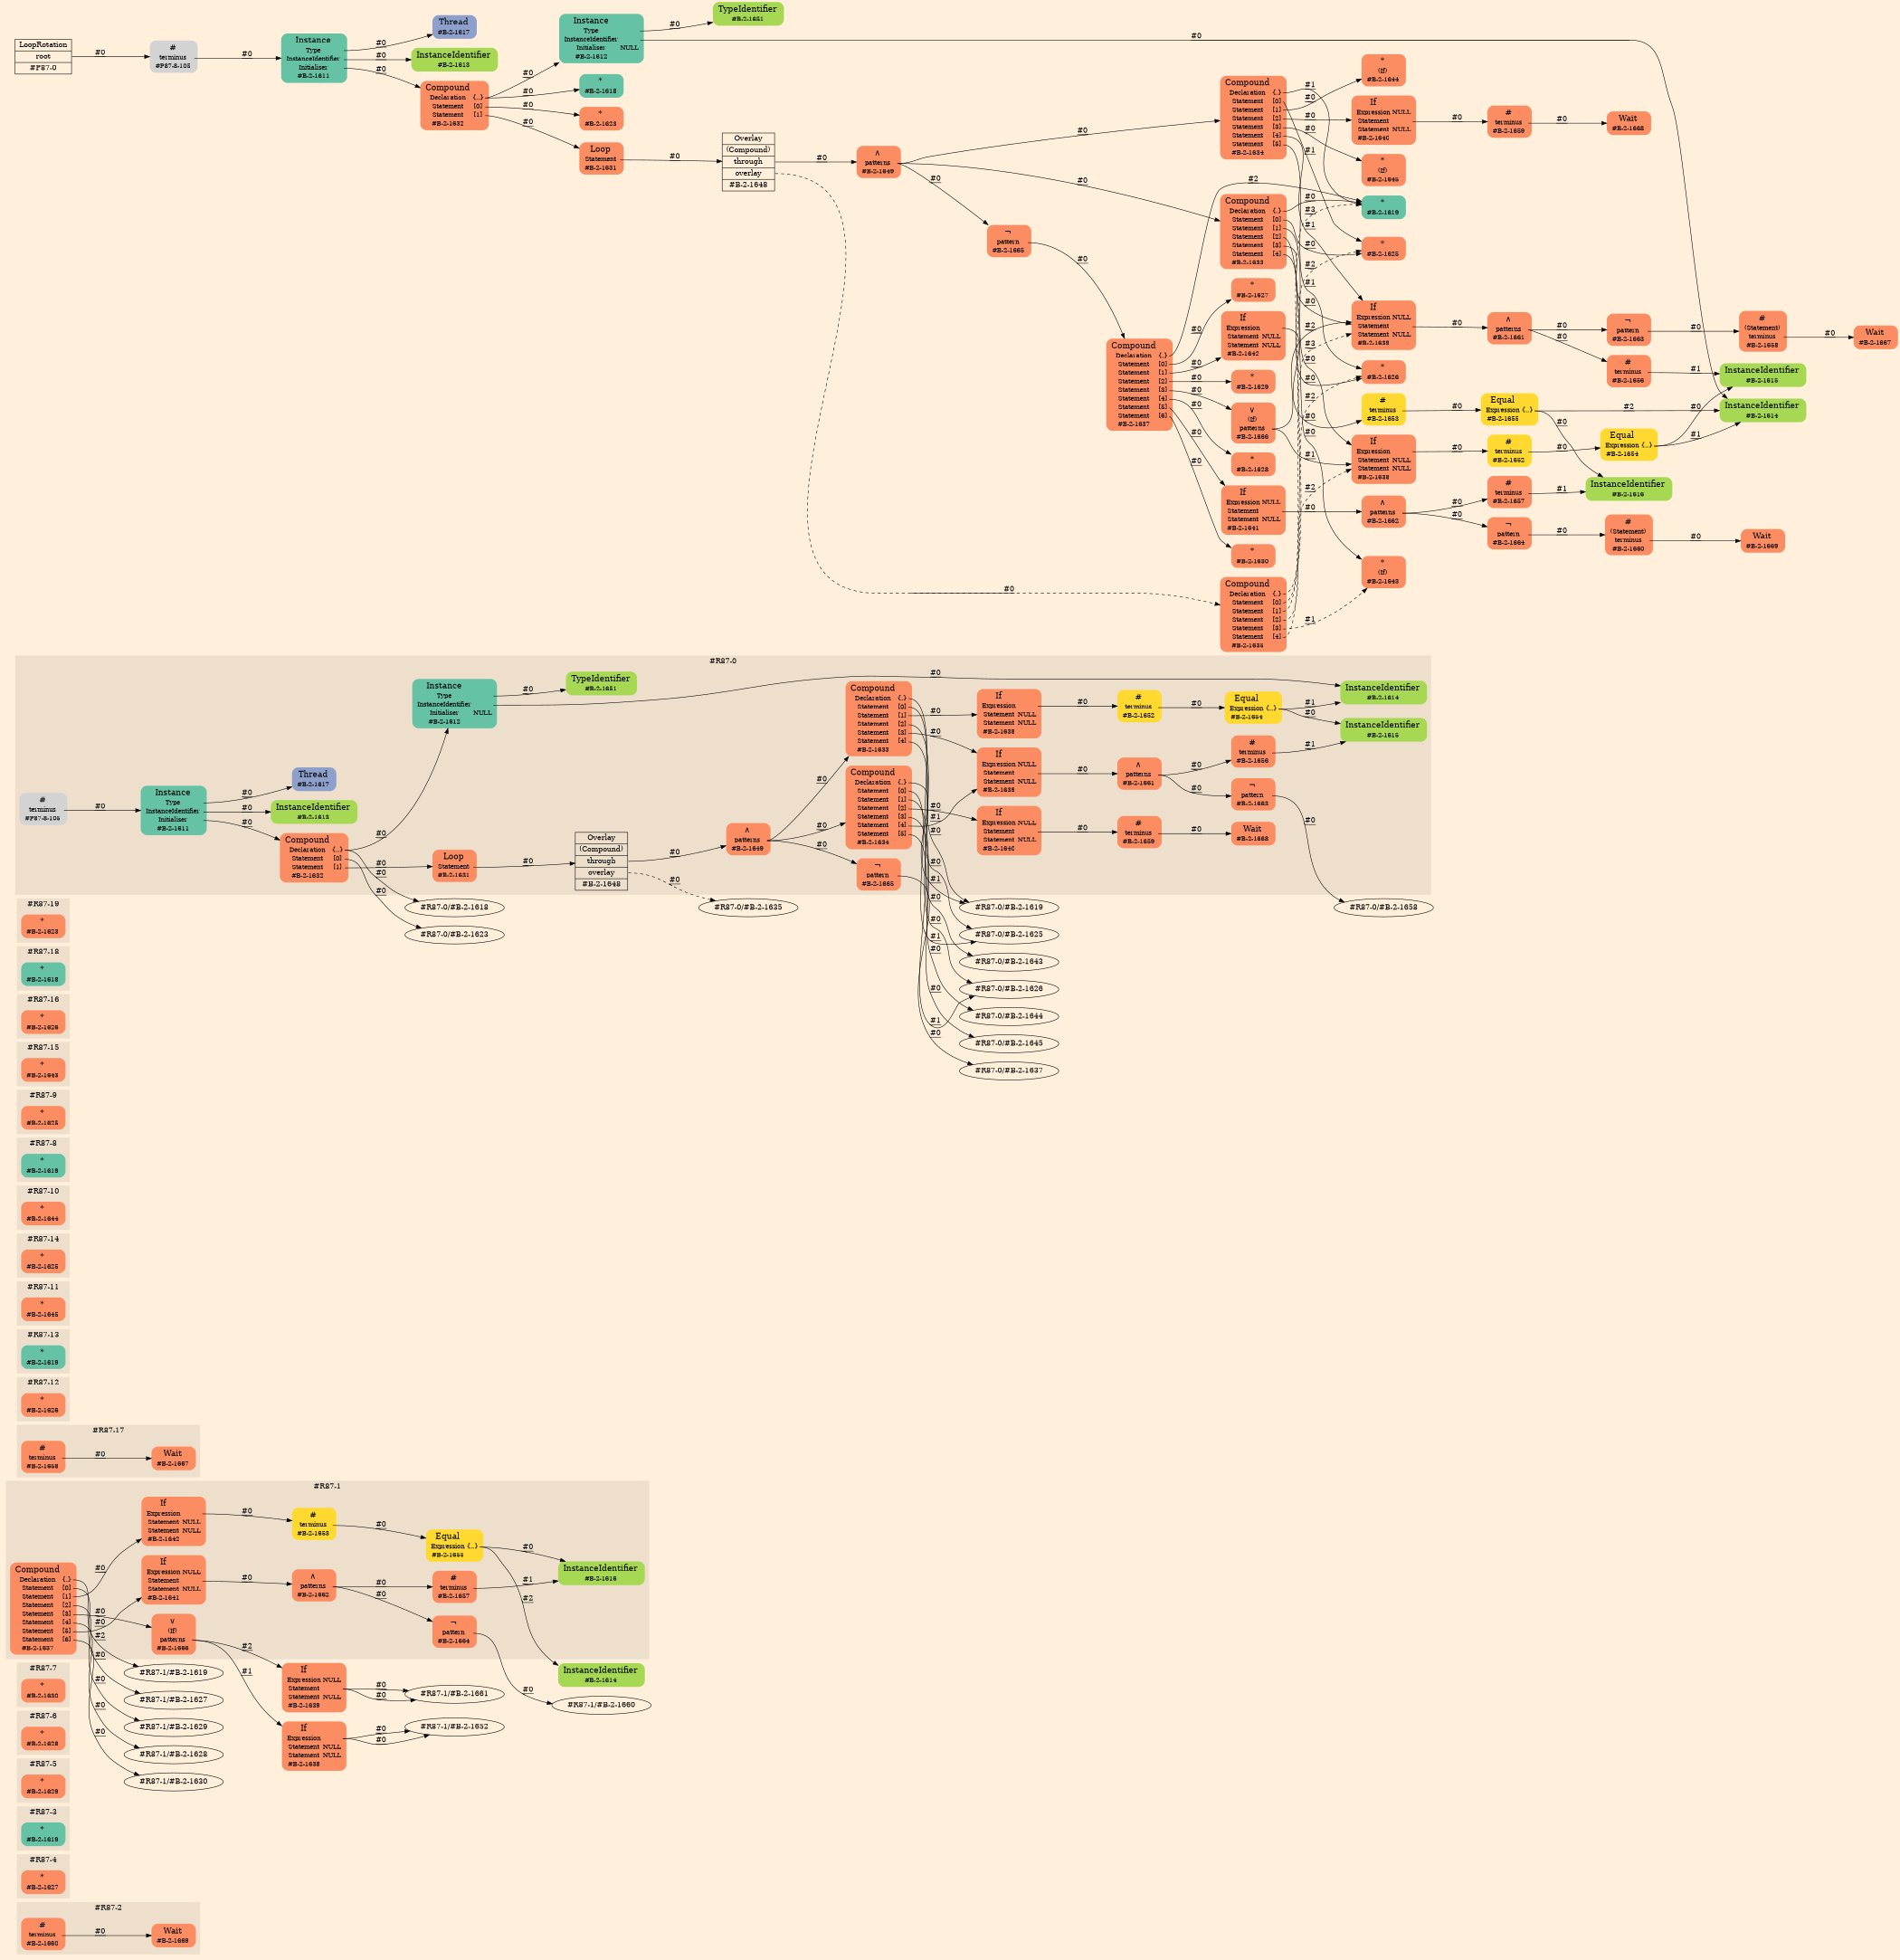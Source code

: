 digraph Inferno {
graph [
rankdir = "LR"
ranksep = 1.0
size = "14,20"
bgcolor = antiquewhite1
color = black
fontcolor = black
];
node [
];
subgraph "cluster#R87-2" {
label = "#R87-2"
style = "filled"
color = antiquewhite2
"#R87-2/#B-2-1669" [
shape = "plaintext"
fillcolor = "/set28/2"
label = <<TABLE BORDER="0" CELLBORDER="0" CELLSPACING="0">
 <TR>
  <TD><FONT POINT-SIZE="16.0">Wait</FONT></TD>
  <TD></TD>
 </TR>
 <TR>
  <TD>#B-2-1669</TD>
  <TD PORT="port0"></TD>
 </TR>
</TABLE>>
style = "rounded,filled"
fontsize = "12"
];
"#R87-2/#B-2-1660" [
shape = "plaintext"
fillcolor = "/set28/2"
label = <<TABLE BORDER="0" CELLBORDER="0" CELLSPACING="0">
 <TR>
  <TD><FONT POINT-SIZE="16.0">#</FONT></TD>
  <TD></TD>
 </TR>
 <TR>
  <TD>terminus</TD>
  <TD PORT="port0"></TD>
 </TR>
 <TR>
  <TD>#B-2-1660</TD>
  <TD PORT="port1"></TD>
 </TR>
</TABLE>>
style = "rounded,filled"
fontsize = "12"
];
}
"#R87-2/#B-2-1660":port0 -> "#R87-2/#B-2-1669" [style="solid"
label = "#0"
decorate = true
color = black
fontcolor = black
];
subgraph "cluster#R87-4" {
label = "#R87-4"
style = "filled"
color = antiquewhite2
"#R87-4/#B-2-1627" [
shape = "plaintext"
fillcolor = "/set28/2"
label = <<TABLE BORDER="0" CELLBORDER="0" CELLSPACING="0">
 <TR>
  <TD><FONT POINT-SIZE="16.0">*</FONT></TD>
  <TD></TD>
 </TR>
 <TR>
  <TD>#B-2-1627</TD>
  <TD PORT="port0"></TD>
 </TR>
</TABLE>>
style = "rounded,filled"
fontsize = "12"
];
}
subgraph "cluster#R87-3" {
label = "#R87-3"
style = "filled"
color = antiquewhite2
"#R87-3/#B-2-1619" [
shape = "plaintext"
fillcolor = "/set28/1"
label = <<TABLE BORDER="0" CELLBORDER="0" CELLSPACING="0">
 <TR>
  <TD><FONT POINT-SIZE="16.0">*</FONT></TD>
  <TD></TD>
 </TR>
 <TR>
  <TD>#B-2-1619</TD>
  <TD PORT="port0"></TD>
 </TR>
</TABLE>>
style = "rounded,filled"
fontsize = "12"
];
}
subgraph "cluster#R87-5" {
label = "#R87-5"
style = "filled"
color = antiquewhite2
"#R87-5/#B-2-1629" [
shape = "plaintext"
fillcolor = "/set28/2"
label = <<TABLE BORDER="0" CELLBORDER="0" CELLSPACING="0">
 <TR>
  <TD><FONT POINT-SIZE="16.0">*</FONT></TD>
  <TD></TD>
 </TR>
 <TR>
  <TD>#B-2-1629</TD>
  <TD PORT="port0"></TD>
 </TR>
</TABLE>>
style = "rounded,filled"
fontsize = "12"
];
}
subgraph "cluster#R87-6" {
label = "#R87-6"
style = "filled"
color = antiquewhite2
"#R87-6/#B-2-1628" [
shape = "plaintext"
fillcolor = "/set28/2"
label = <<TABLE BORDER="0" CELLBORDER="0" CELLSPACING="0">
 <TR>
  <TD><FONT POINT-SIZE="16.0">*</FONT></TD>
  <TD></TD>
 </TR>
 <TR>
  <TD>#B-2-1628</TD>
  <TD PORT="port0"></TD>
 </TR>
</TABLE>>
style = "rounded,filled"
fontsize = "12"
];
}
subgraph "cluster#R87-7" {
label = "#R87-7"
style = "filled"
color = antiquewhite2
"#R87-7/#B-2-1630" [
shape = "plaintext"
fillcolor = "/set28/2"
label = <<TABLE BORDER="0" CELLBORDER="0" CELLSPACING="0">
 <TR>
  <TD><FONT POINT-SIZE="16.0">*</FONT></TD>
  <TD></TD>
 </TR>
 <TR>
  <TD>#B-2-1630</TD>
  <TD PORT="port0"></TD>
 </TR>
</TABLE>>
style = "rounded,filled"
fontsize = "12"
];
}
subgraph "cluster#R87-1" {
label = "#R87-1"
style = "filled"
color = antiquewhite2
"#R87-1/#B-2-1664" [
shape = "plaintext"
fillcolor = "/set28/2"
label = <<TABLE BORDER="0" CELLBORDER="0" CELLSPACING="0">
 <TR>
  <TD><FONT POINT-SIZE="16.0">¬</FONT></TD>
  <TD></TD>
 </TR>
 <TR>
  <TD>pattern</TD>
  <TD PORT="port0"></TD>
 </TR>
 <TR>
  <TD>#B-2-1664</TD>
  <TD PORT="port1"></TD>
 </TR>
</TABLE>>
style = "rounded,filled"
fontsize = "12"
];
"#R87-1/#B-2-1657" [
shape = "plaintext"
fillcolor = "/set28/2"
label = <<TABLE BORDER="0" CELLBORDER="0" CELLSPACING="0">
 <TR>
  <TD><FONT POINT-SIZE="16.0">#</FONT></TD>
  <TD></TD>
 </TR>
 <TR>
  <TD>terminus</TD>
  <TD PORT="port0"></TD>
 </TR>
 <TR>
  <TD>#B-2-1657</TD>
  <TD PORT="port1"></TD>
 </TR>
</TABLE>>
style = "rounded,filled"
fontsize = "12"
];
"#R87-1/#B-2-1662" [
shape = "plaintext"
fillcolor = "/set28/2"
label = <<TABLE BORDER="0" CELLBORDER="0" CELLSPACING="0">
 <TR>
  <TD><FONT POINT-SIZE="16.0">∧</FONT></TD>
  <TD></TD>
 </TR>
 <TR>
  <TD>patterns</TD>
  <TD PORT="port0"></TD>
 </TR>
 <TR>
  <TD>#B-2-1662</TD>
  <TD PORT="port1"></TD>
 </TR>
</TABLE>>
style = "rounded,filled"
fontsize = "12"
];
"#R87-1/#B-2-1616" [
shape = "plaintext"
fillcolor = "/set28/5"
label = <<TABLE BORDER="0" CELLBORDER="0" CELLSPACING="0">
 <TR>
  <TD><FONT POINT-SIZE="16.0">InstanceIdentifier</FONT></TD>
  <TD></TD>
 </TR>
 <TR>
  <TD>#B-2-1616</TD>
  <TD PORT="port0"></TD>
 </TR>
</TABLE>>
style = "rounded,filled"
fontsize = "12"
];
"#R87-1/#B-2-1641" [
shape = "plaintext"
fillcolor = "/set28/2"
label = <<TABLE BORDER="0" CELLBORDER="0" CELLSPACING="0">
 <TR>
  <TD><FONT POINT-SIZE="16.0">If</FONT></TD>
  <TD></TD>
 </TR>
 <TR>
  <TD>Expression</TD>
  <TD PORT="port0">NULL</TD>
 </TR>
 <TR>
  <TD>Statement</TD>
  <TD PORT="port1"></TD>
 </TR>
 <TR>
  <TD>Statement</TD>
  <TD PORT="port2">NULL</TD>
 </TR>
 <TR>
  <TD>#B-2-1641</TD>
  <TD PORT="port3"></TD>
 </TR>
</TABLE>>
style = "rounded,filled"
fontsize = "12"
];
"#R87-1/#B-2-1637" [
shape = "plaintext"
fillcolor = "/set28/2"
label = <<TABLE BORDER="0" CELLBORDER="0" CELLSPACING="0">
 <TR>
  <TD><FONT POINT-SIZE="16.0">Compound</FONT></TD>
  <TD></TD>
 </TR>
 <TR>
  <TD>Declaration</TD>
  <TD PORT="port0">{.}</TD>
 </TR>
 <TR>
  <TD>Statement</TD>
  <TD PORT="port1">[0]</TD>
 </TR>
 <TR>
  <TD>Statement</TD>
  <TD PORT="port2">[1]</TD>
 </TR>
 <TR>
  <TD>Statement</TD>
  <TD PORT="port3">[2]</TD>
 </TR>
 <TR>
  <TD>Statement</TD>
  <TD PORT="port4">[3]</TD>
 </TR>
 <TR>
  <TD>Statement</TD>
  <TD PORT="port5">[4]</TD>
 </TR>
 <TR>
  <TD>Statement</TD>
  <TD PORT="port6">[5]</TD>
 </TR>
 <TR>
  <TD>Statement</TD>
  <TD PORT="port7">[6]</TD>
 </TR>
 <TR>
  <TD>#B-2-1637</TD>
  <TD PORT="port8"></TD>
 </TR>
</TABLE>>
style = "rounded,filled"
fontsize = "12"
];
"#R87-1/#B-2-1642" [
shape = "plaintext"
fillcolor = "/set28/2"
label = <<TABLE BORDER="0" CELLBORDER="0" CELLSPACING="0">
 <TR>
  <TD><FONT POINT-SIZE="16.0">If</FONT></TD>
  <TD></TD>
 </TR>
 <TR>
  <TD>Expression</TD>
  <TD PORT="port0"></TD>
 </TR>
 <TR>
  <TD>Statement</TD>
  <TD PORT="port1">NULL</TD>
 </TR>
 <TR>
  <TD>Statement</TD>
  <TD PORT="port2">NULL</TD>
 </TR>
 <TR>
  <TD>#B-2-1642</TD>
  <TD PORT="port3"></TD>
 </TR>
</TABLE>>
style = "rounded,filled"
fontsize = "12"
];
"#R87-1/#B-2-1653" [
shape = "plaintext"
fillcolor = "/set28/6"
label = <<TABLE BORDER="0" CELLBORDER="0" CELLSPACING="0">
 <TR>
  <TD><FONT POINT-SIZE="16.0">#</FONT></TD>
  <TD></TD>
 </TR>
 <TR>
  <TD>terminus</TD>
  <TD PORT="port0"></TD>
 </TR>
 <TR>
  <TD>#B-2-1653</TD>
  <TD PORT="port1"></TD>
 </TR>
</TABLE>>
style = "rounded,filled"
fontsize = "12"
];
"#R87-1/#B-2-1655" [
shape = "plaintext"
fillcolor = "/set28/6"
label = <<TABLE BORDER="0" CELLBORDER="0" CELLSPACING="0">
 <TR>
  <TD><FONT POINT-SIZE="16.0">Equal</FONT></TD>
  <TD></TD>
 </TR>
 <TR>
  <TD>Expression</TD>
  <TD PORT="port0">{..}</TD>
 </TR>
 <TR>
  <TD>#B-2-1655</TD>
  <TD PORT="port1"></TD>
 </TR>
</TABLE>>
style = "rounded,filled"
fontsize = "12"
];
"#R87-1/#B-2-1666" [
shape = "plaintext"
fillcolor = "/set28/2"
label = <<TABLE BORDER="0" CELLBORDER="0" CELLSPACING="0">
 <TR>
  <TD><FONT POINT-SIZE="16.0">∨</FONT></TD>
  <TD></TD>
 </TR>
 <TR>
  <TD>(If)</TD>
  <TD PORT="port0"></TD>
 </TR>
 <TR>
  <TD>patterns</TD>
  <TD PORT="port1"></TD>
 </TR>
 <TR>
  <TD>#B-2-1666</TD>
  <TD PORT="port2"></TD>
 </TR>
</TABLE>>
style = "rounded,filled"
fontsize = "12"
];
}
"#R87-1/#B-2-1639" [
shape = "plaintext"
fillcolor = "/set28/2"
label = <<TABLE BORDER="0" CELLBORDER="0" CELLSPACING="0">
 <TR>
  <TD><FONT POINT-SIZE="16.0">If</FONT></TD>
  <TD></TD>
 </TR>
 <TR>
  <TD>Expression</TD>
  <TD PORT="port0">NULL</TD>
 </TR>
 <TR>
  <TD>Statement</TD>
  <TD PORT="port1"></TD>
 </TR>
 <TR>
  <TD>Statement</TD>
  <TD PORT="port2">NULL</TD>
 </TR>
 <TR>
  <TD>#B-2-1639</TD>
  <TD PORT="port3"></TD>
 </TR>
</TABLE>>
style = "rounded,filled"
fontsize = "12"
];
"#R87-1/#B-2-1614" [
shape = "plaintext"
fillcolor = "/set28/5"
label = <<TABLE BORDER="0" CELLBORDER="0" CELLSPACING="0">
 <TR>
  <TD><FONT POINT-SIZE="16.0">InstanceIdentifier</FONT></TD>
  <TD></TD>
 </TR>
 <TR>
  <TD>#B-2-1614</TD>
  <TD PORT="port0"></TD>
 </TR>
</TABLE>>
style = "rounded,filled"
fontsize = "12"
];
"#R87-1/#B-2-1638" [
shape = "plaintext"
fillcolor = "/set28/2"
label = <<TABLE BORDER="0" CELLBORDER="0" CELLSPACING="0">
 <TR>
  <TD><FONT POINT-SIZE="16.0">If</FONT></TD>
  <TD></TD>
 </TR>
 <TR>
  <TD>Expression</TD>
  <TD PORT="port0"></TD>
 </TR>
 <TR>
  <TD>Statement</TD>
  <TD PORT="port1">NULL</TD>
 </TR>
 <TR>
  <TD>Statement</TD>
  <TD PORT="port2">NULL</TD>
 </TR>
 <TR>
  <TD>#B-2-1638</TD>
  <TD PORT="port3"></TD>
 </TR>
</TABLE>>
style = "rounded,filled"
fontsize = "12"
];
"#R87-1/#B-2-1639":port1 -> "#R87-1/#B-2-1661" [style="solid"
label = "#0"
decorate = true
color = black
fontcolor = black
];
"#R87-1/#B-2-1638":port0 -> "#R87-1/#B-2-1652" [style="solid"
label = "#0"
decorate = true
color = black
fontcolor = black
];
"#R87-1/#B-2-1664":port0 -> "#R87-1/#B-2-1660" [style="solid"
label = "#0"
decorate = true
color = black
fontcolor = black
];
"#R87-1/#B-2-1657":port0 -> "#R87-1/#B-2-1616" [style="solid"
label = "#1"
decorate = true
color = black
fontcolor = black
];
"#R87-1/#B-2-1662":port0 -> "#R87-1/#B-2-1657" [style="solid"
label = "#0"
decorate = true
color = black
fontcolor = black
];
"#R87-1/#B-2-1662":port0 -> "#R87-1/#B-2-1664" [style="solid"
label = "#0"
decorate = true
color = black
fontcolor = black
];
"#R87-1/#B-2-1641":port1 -> "#R87-1/#B-2-1662" [style="solid"
label = "#0"
decorate = true
color = black
fontcolor = black
];
"#R87-1/#B-2-1637":port0 -> "#R87-1/#B-2-1619" [style="solid"
label = "#2"
decorate = true
color = black
fontcolor = black
];
"#R87-1/#B-2-1637":port1 -> "#R87-1/#B-2-1627" [style="solid"
label = "#0"
decorate = true
color = black
fontcolor = black
];
"#R87-1/#B-2-1637":port2 -> "#R87-1/#B-2-1642" [style="solid"
label = "#0"
decorate = true
color = black
fontcolor = black
];
"#R87-1/#B-2-1637":port3 -> "#R87-1/#B-2-1629" [style="solid"
label = "#0"
decorate = true
color = black
fontcolor = black
];
"#R87-1/#B-2-1637":port4 -> "#R87-1/#B-2-1666" [style="solid"
label = "#0"
decorate = true
color = black
fontcolor = black
];
"#R87-1/#B-2-1637":port5 -> "#R87-1/#B-2-1628" [style="solid"
label = "#0"
decorate = true
color = black
fontcolor = black
];
"#R87-1/#B-2-1637":port6 -> "#R87-1/#B-2-1641" [style="solid"
label = "#0"
decorate = true
color = black
fontcolor = black
];
"#R87-1/#B-2-1637":port7 -> "#R87-1/#B-2-1630" [style="solid"
label = "#0"
decorate = true
color = black
fontcolor = black
];
"#R87-1/#B-2-1642":port0 -> "#R87-1/#B-2-1653" [style="solid"
label = "#0"
decorate = true
color = black
fontcolor = black
];
"#R87-1/#B-2-1653":port0 -> "#R87-1/#B-2-1655" [style="solid"
label = "#0"
decorate = true
color = black
fontcolor = black
];
"#R87-1/#B-2-1655":port0 -> "#R87-1/#B-2-1614" [style="solid"
label = "#2"
decorate = true
color = black
fontcolor = black
];
"#R87-1/#B-2-1655":port0 -> "#R87-1/#B-2-1616" [style="solid"
label = "#0"
decorate = true
color = black
fontcolor = black
];
"#R87-1/#B-2-1666":port1 -> "#R87-1/#B-2-1638" [style="solid"
label = "#1"
decorate = true
color = black
fontcolor = black
];
"#R87-1/#B-2-1666":port1 -> "#R87-1/#B-2-1639" [style="solid"
label = "#2"
decorate = true
color = black
fontcolor = black
];
"#R87-1/#B-2-1639":port1 -> "#R87-1/#B-2-1661" [style="solid"
label = "#0"
decorate = true
color = black
fontcolor = black
];
"#R87-1/#B-2-1638":port0 -> "#R87-1/#B-2-1652" [style="solid"
label = "#0"
decorate = true
color = black
fontcolor = black
];
subgraph "cluster#R87-17" {
label = "#R87-17"
style = "filled"
color = antiquewhite2
"#R87-17/#B-2-1667" [
shape = "plaintext"
fillcolor = "/set28/2"
label = <<TABLE BORDER="0" CELLBORDER="0" CELLSPACING="0">
 <TR>
  <TD><FONT POINT-SIZE="16.0">Wait</FONT></TD>
  <TD></TD>
 </TR>
 <TR>
  <TD>#B-2-1667</TD>
  <TD PORT="port0"></TD>
 </TR>
</TABLE>>
style = "rounded,filled"
fontsize = "12"
];
"#R87-17/#B-2-1658" [
shape = "plaintext"
fillcolor = "/set28/2"
label = <<TABLE BORDER="0" CELLBORDER="0" CELLSPACING="0">
 <TR>
  <TD><FONT POINT-SIZE="16.0">#</FONT></TD>
  <TD></TD>
 </TR>
 <TR>
  <TD>terminus</TD>
  <TD PORT="port0"></TD>
 </TR>
 <TR>
  <TD>#B-2-1658</TD>
  <TD PORT="port1"></TD>
 </TR>
</TABLE>>
style = "rounded,filled"
fontsize = "12"
];
}
"#R87-17/#B-2-1658":port0 -> "#R87-17/#B-2-1667" [style="solid"
label = "#0"
decorate = true
color = black
fontcolor = black
];
subgraph "cluster#R87-12" {
label = "#R87-12"
style = "filled"
color = antiquewhite2
"#R87-12/#B-2-1626" [
shape = "plaintext"
fillcolor = "/set28/2"
label = <<TABLE BORDER="0" CELLBORDER="0" CELLSPACING="0">
 <TR>
  <TD><FONT POINT-SIZE="16.0">*</FONT></TD>
  <TD></TD>
 </TR>
 <TR>
  <TD>#B-2-1626</TD>
  <TD PORT="port0"></TD>
 </TR>
</TABLE>>
style = "rounded,filled"
fontsize = "12"
];
}
subgraph "cluster#R87-13" {
label = "#R87-13"
style = "filled"
color = antiquewhite2
"#R87-13/#B-2-1619" [
shape = "plaintext"
fillcolor = "/set28/1"
label = <<TABLE BORDER="0" CELLBORDER="0" CELLSPACING="0">
 <TR>
  <TD><FONT POINT-SIZE="16.0">*</FONT></TD>
  <TD></TD>
 </TR>
 <TR>
  <TD>#B-2-1619</TD>
  <TD PORT="port0"></TD>
 </TR>
</TABLE>>
style = "rounded,filled"
fontsize = "12"
];
}
subgraph "cluster#R87-11" {
label = "#R87-11"
style = "filled"
color = antiquewhite2
"#R87-11/#B-2-1645" [
shape = "plaintext"
fillcolor = "/set28/2"
label = <<TABLE BORDER="0" CELLBORDER="0" CELLSPACING="0">
 <TR>
  <TD><FONT POINT-SIZE="16.0">*</FONT></TD>
  <TD></TD>
 </TR>
 <TR>
  <TD>#B-2-1645</TD>
  <TD PORT="port0"></TD>
 </TR>
</TABLE>>
style = "rounded,filled"
fontsize = "12"
];
}
subgraph "cluster#R87-14" {
label = "#R87-14"
style = "filled"
color = antiquewhite2
"#R87-14/#B-2-1625" [
shape = "plaintext"
fillcolor = "/set28/2"
label = <<TABLE BORDER="0" CELLBORDER="0" CELLSPACING="0">
 <TR>
  <TD><FONT POINT-SIZE="16.0">*</FONT></TD>
  <TD></TD>
 </TR>
 <TR>
  <TD>#B-2-1625</TD>
  <TD PORT="port0"></TD>
 </TR>
</TABLE>>
style = "rounded,filled"
fontsize = "12"
];
}
subgraph "cluster#R87-10" {
label = "#R87-10"
style = "filled"
color = antiquewhite2
"#R87-10/#B-2-1644" [
shape = "plaintext"
fillcolor = "/set28/2"
label = <<TABLE BORDER="0" CELLBORDER="0" CELLSPACING="0">
 <TR>
  <TD><FONT POINT-SIZE="16.0">*</FONT></TD>
  <TD></TD>
 </TR>
 <TR>
  <TD>#B-2-1644</TD>
  <TD PORT="port0"></TD>
 </TR>
</TABLE>>
style = "rounded,filled"
fontsize = "12"
];
}
subgraph "cluster#R87-8" {
label = "#R87-8"
style = "filled"
color = antiquewhite2
"#R87-8/#B-2-1619" [
shape = "plaintext"
fillcolor = "/set28/1"
label = <<TABLE BORDER="0" CELLBORDER="0" CELLSPACING="0">
 <TR>
  <TD><FONT POINT-SIZE="16.0">*</FONT></TD>
  <TD></TD>
 </TR>
 <TR>
  <TD>#B-2-1619</TD>
  <TD PORT="port0"></TD>
 </TR>
</TABLE>>
style = "rounded,filled"
fontsize = "12"
];
}
subgraph "cluster#R87-9" {
label = "#R87-9"
style = "filled"
color = antiquewhite2
"#R87-9/#B-2-1625" [
shape = "plaintext"
fillcolor = "/set28/2"
label = <<TABLE BORDER="0" CELLBORDER="0" CELLSPACING="0">
 <TR>
  <TD><FONT POINT-SIZE="16.0">*</FONT></TD>
  <TD></TD>
 </TR>
 <TR>
  <TD>#B-2-1625</TD>
  <TD PORT="port0"></TD>
 </TR>
</TABLE>>
style = "rounded,filled"
fontsize = "12"
];
}
subgraph "cluster#R87-15" {
label = "#R87-15"
style = "filled"
color = antiquewhite2
"#R87-15/#B-2-1643" [
shape = "plaintext"
fillcolor = "/set28/2"
label = <<TABLE BORDER="0" CELLBORDER="0" CELLSPACING="0">
 <TR>
  <TD><FONT POINT-SIZE="16.0">*</FONT></TD>
  <TD></TD>
 </TR>
 <TR>
  <TD>#B-2-1643</TD>
  <TD PORT="port0"></TD>
 </TR>
</TABLE>>
style = "rounded,filled"
fontsize = "12"
];
}
subgraph "cluster#R87-16" {
label = "#R87-16"
style = "filled"
color = antiquewhite2
"#R87-16/#B-2-1626" [
shape = "plaintext"
fillcolor = "/set28/2"
label = <<TABLE BORDER="0" CELLBORDER="0" CELLSPACING="0">
 <TR>
  <TD><FONT POINT-SIZE="16.0">*</FONT></TD>
  <TD></TD>
 </TR>
 <TR>
  <TD>#B-2-1626</TD>
  <TD PORT="port0"></TD>
 </TR>
</TABLE>>
style = "rounded,filled"
fontsize = "12"
];
}
subgraph "cluster#R87-18" {
label = "#R87-18"
style = "filled"
color = antiquewhite2
"#R87-18/#B-2-1618" [
shape = "plaintext"
fillcolor = "/set28/1"
label = <<TABLE BORDER="0" CELLBORDER="0" CELLSPACING="0">
 <TR>
  <TD><FONT POINT-SIZE="16.0">*</FONT></TD>
  <TD></TD>
 </TR>
 <TR>
  <TD>#B-2-1618</TD>
  <TD PORT="port0"></TD>
 </TR>
</TABLE>>
style = "rounded,filled"
fontsize = "12"
];
}
subgraph "cluster#R87-19" {
label = "#R87-19"
style = "filled"
color = antiquewhite2
"#R87-19/#B-2-1623" [
shape = "plaintext"
fillcolor = "/set28/2"
label = <<TABLE BORDER="0" CELLBORDER="0" CELLSPACING="0">
 <TR>
  <TD><FONT POINT-SIZE="16.0">*</FONT></TD>
  <TD></TD>
 </TR>
 <TR>
  <TD>#B-2-1623</TD>
  <TD PORT="port0"></TD>
 </TR>
</TABLE>>
style = "rounded,filled"
fontsize = "12"
];
}
subgraph "cluster#R87-0" {
label = "#R87-0"
style = "filled"
color = antiquewhite2
"#R87-0/#B-2-1665" [
shape = "plaintext"
fillcolor = "/set28/2"
label = <<TABLE BORDER="0" CELLBORDER="0" CELLSPACING="0">
 <TR>
  <TD><FONT POINT-SIZE="16.0">¬</FONT></TD>
  <TD></TD>
 </TR>
 <TR>
  <TD>pattern</TD>
  <TD PORT="port0"></TD>
 </TR>
 <TR>
  <TD>#B-2-1665</TD>
  <TD PORT="port1"></TD>
 </TR>
</TABLE>>
style = "rounded,filled"
fontsize = "12"
];
"#R87-0/#B-2-1668" [
shape = "plaintext"
fillcolor = "/set28/2"
label = <<TABLE BORDER="0" CELLBORDER="0" CELLSPACING="0">
 <TR>
  <TD><FONT POINT-SIZE="16.0">Wait</FONT></TD>
  <TD></TD>
 </TR>
 <TR>
  <TD>#B-2-1668</TD>
  <TD PORT="port0"></TD>
 </TR>
</TABLE>>
style = "rounded,filled"
fontsize = "12"
];
"#R87-0/#B-2-1659" [
shape = "plaintext"
fillcolor = "/set28/2"
label = <<TABLE BORDER="0" CELLBORDER="0" CELLSPACING="0">
 <TR>
  <TD><FONT POINT-SIZE="16.0">#</FONT></TD>
  <TD></TD>
 </TR>
 <TR>
  <TD>terminus</TD>
  <TD PORT="port0"></TD>
 </TR>
 <TR>
  <TD>#B-2-1659</TD>
  <TD PORT="port1"></TD>
 </TR>
</TABLE>>
style = "rounded,filled"
fontsize = "12"
];
"#R87-0/#B-2-1634" [
shape = "plaintext"
fillcolor = "/set28/2"
label = <<TABLE BORDER="0" CELLBORDER="0" CELLSPACING="0">
 <TR>
  <TD><FONT POINT-SIZE="16.0">Compound</FONT></TD>
  <TD></TD>
 </TR>
 <TR>
  <TD>Declaration</TD>
  <TD PORT="port0">{.}</TD>
 </TR>
 <TR>
  <TD>Statement</TD>
  <TD PORT="port1">[0]</TD>
 </TR>
 <TR>
  <TD>Statement</TD>
  <TD PORT="port2">[1]</TD>
 </TR>
 <TR>
  <TD>Statement</TD>
  <TD PORT="port3">[2]</TD>
 </TR>
 <TR>
  <TD>Statement</TD>
  <TD PORT="port4">[3]</TD>
 </TR>
 <TR>
  <TD>Statement</TD>
  <TD PORT="port5">[4]</TD>
 </TR>
 <TR>
  <TD>Statement</TD>
  <TD PORT="port6">[5]</TD>
 </TR>
 <TR>
  <TD>#B-2-1634</TD>
  <TD PORT="port7"></TD>
 </TR>
</TABLE>>
style = "rounded,filled"
fontsize = "12"
];
"#R87-0/#B-2-1661" [
shape = "plaintext"
fillcolor = "/set28/2"
label = <<TABLE BORDER="0" CELLBORDER="0" CELLSPACING="0">
 <TR>
  <TD><FONT POINT-SIZE="16.0">∧</FONT></TD>
  <TD></TD>
 </TR>
 <TR>
  <TD>patterns</TD>
  <TD PORT="port0"></TD>
 </TR>
 <TR>
  <TD>#B-2-1661</TD>
  <TD PORT="port1"></TD>
 </TR>
</TABLE>>
style = "rounded,filled"
fontsize = "12"
];
"#R87-0/#B-2-1639" [
shape = "plaintext"
fillcolor = "/set28/2"
label = <<TABLE BORDER="0" CELLBORDER="0" CELLSPACING="0">
 <TR>
  <TD><FONT POINT-SIZE="16.0">If</FONT></TD>
  <TD></TD>
 </TR>
 <TR>
  <TD>Expression</TD>
  <TD PORT="port0">NULL</TD>
 </TR>
 <TR>
  <TD>Statement</TD>
  <TD PORT="port1"></TD>
 </TR>
 <TR>
  <TD>Statement</TD>
  <TD PORT="port2">NULL</TD>
 </TR>
 <TR>
  <TD>#B-2-1639</TD>
  <TD PORT="port3"></TD>
 </TR>
</TABLE>>
style = "rounded,filled"
fontsize = "12"
];
"#R87-0/#B-2-1632" [
shape = "plaintext"
fillcolor = "/set28/2"
label = <<TABLE BORDER="0" CELLBORDER="0" CELLSPACING="0">
 <TR>
  <TD><FONT POINT-SIZE="16.0">Compound</FONT></TD>
  <TD></TD>
 </TR>
 <TR>
  <TD>Declaration</TD>
  <TD PORT="port0">{..}</TD>
 </TR>
 <TR>
  <TD>Statement</TD>
  <TD PORT="port1">[0]</TD>
 </TR>
 <TR>
  <TD>Statement</TD>
  <TD PORT="port2">[1]</TD>
 </TR>
 <TR>
  <TD>#B-2-1632</TD>
  <TD PORT="port3"></TD>
 </TR>
</TABLE>>
style = "rounded,filled"
fontsize = "12"
];
"#R87-0/#B-2-1649" [
shape = "plaintext"
fillcolor = "/set28/2"
label = <<TABLE BORDER="0" CELLBORDER="0" CELLSPACING="0">
 <TR>
  <TD><FONT POINT-SIZE="16.0">∧</FONT></TD>
  <TD></TD>
 </TR>
 <TR>
  <TD>patterns</TD>
  <TD PORT="port0"></TD>
 </TR>
 <TR>
  <TD>#B-2-1649</TD>
  <TD PORT="port1"></TD>
 </TR>
</TABLE>>
style = "rounded,filled"
fontsize = "12"
];
"#R87-0/#B-2-1612" [
shape = "plaintext"
fillcolor = "/set28/1"
label = <<TABLE BORDER="0" CELLBORDER="0" CELLSPACING="0">
 <TR>
  <TD><FONT POINT-SIZE="16.0">Instance</FONT></TD>
  <TD></TD>
 </TR>
 <TR>
  <TD>Type</TD>
  <TD PORT="port0"></TD>
 </TR>
 <TR>
  <TD>InstanceIdentifier</TD>
  <TD PORT="port1"></TD>
 </TR>
 <TR>
  <TD>Initialiser</TD>
  <TD PORT="port2">NULL</TD>
 </TR>
 <TR>
  <TD>#B-2-1612</TD>
  <TD PORT="port3"></TD>
 </TR>
</TABLE>>
style = "rounded,filled"
fontsize = "12"
];
"#R87-0/#B-2-1613" [
shape = "plaintext"
fillcolor = "/set28/5"
label = <<TABLE BORDER="0" CELLBORDER="0" CELLSPACING="0">
 <TR>
  <TD><FONT POINT-SIZE="16.0">InstanceIdentifier</FONT></TD>
  <TD></TD>
 </TR>
 <TR>
  <TD>#B-2-1613</TD>
  <TD PORT="port0"></TD>
 </TR>
</TABLE>>
style = "rounded,filled"
fontsize = "12"
];
"#R87-0/#B-2-1656" [
shape = "plaintext"
fillcolor = "/set28/2"
label = <<TABLE BORDER="0" CELLBORDER="0" CELLSPACING="0">
 <TR>
  <TD><FONT POINT-SIZE="16.0">#</FONT></TD>
  <TD></TD>
 </TR>
 <TR>
  <TD>terminus</TD>
  <TD PORT="port0"></TD>
 </TR>
 <TR>
  <TD>#B-2-1656</TD>
  <TD PORT="port1"></TD>
 </TR>
</TABLE>>
style = "rounded,filled"
fontsize = "12"
];
"#R87-0/#B-2-1631" [
shape = "plaintext"
fillcolor = "/set28/2"
label = <<TABLE BORDER="0" CELLBORDER="0" CELLSPACING="0">
 <TR>
  <TD><FONT POINT-SIZE="16.0">Loop</FONT></TD>
  <TD></TD>
 </TR>
 <TR>
  <TD>Statement</TD>
  <TD PORT="port0"></TD>
 </TR>
 <TR>
  <TD>#B-2-1631</TD>
  <TD PORT="port1"></TD>
 </TR>
</TABLE>>
style = "rounded,filled"
fontsize = "12"
];
"#R87-0/#B-2-1617" [
shape = "plaintext"
fillcolor = "/set28/3"
label = <<TABLE BORDER="0" CELLBORDER="0" CELLSPACING="0">
 <TR>
  <TD><FONT POINT-SIZE="16.0">Thread</FONT></TD>
  <TD></TD>
 </TR>
 <TR>
  <TD>#B-2-1617</TD>
  <TD PORT="port0"></TD>
 </TR>
</TABLE>>
style = "rounded,filled"
fontsize = "12"
];
"#R87-0/#P87-8-105" [
shape = "plaintext"
label = <<TABLE BORDER="0" CELLBORDER="0" CELLSPACING="0">
 <TR>
  <TD><FONT POINT-SIZE="16.0">#</FONT></TD>
  <TD></TD>
 </TR>
 <TR>
  <TD>terminus</TD>
  <TD PORT="port0"></TD>
 </TR>
 <TR>
  <TD>#P87-8-105</TD>
  <TD PORT="port1"></TD>
 </TR>
</TABLE>>
style = "rounded,filled"
fontsize = "12"
];
"#R87-0/#B-2-1633" [
shape = "plaintext"
fillcolor = "/set28/2"
label = <<TABLE BORDER="0" CELLBORDER="0" CELLSPACING="0">
 <TR>
  <TD><FONT POINT-SIZE="16.0">Compound</FONT></TD>
  <TD></TD>
 </TR>
 <TR>
  <TD>Declaration</TD>
  <TD PORT="port0">{.}</TD>
 </TR>
 <TR>
  <TD>Statement</TD>
  <TD PORT="port1">[0]</TD>
 </TR>
 <TR>
  <TD>Statement</TD>
  <TD PORT="port2">[1]</TD>
 </TR>
 <TR>
  <TD>Statement</TD>
  <TD PORT="port3">[2]</TD>
 </TR>
 <TR>
  <TD>Statement</TD>
  <TD PORT="port4">[3]</TD>
 </TR>
 <TR>
  <TD>Statement</TD>
  <TD PORT="port5">[4]</TD>
 </TR>
 <TR>
  <TD>#B-2-1633</TD>
  <TD PORT="port6"></TD>
 </TR>
</TABLE>>
style = "rounded,filled"
fontsize = "12"
];
"#R87-0/#B-2-1648" [
shape = "record"
fillcolor = antiquewhite2
label = "<fixed> Overlay | <port0> (Compound) | <port1> through | <port2> overlay | <port3> #B-2-1648"
style = "filled"
fontsize = "14"
color = black
fontcolor = black
];
"#R87-0/#B-2-1651" [
shape = "plaintext"
fillcolor = "/set28/5"
label = <<TABLE BORDER="0" CELLBORDER="0" CELLSPACING="0">
 <TR>
  <TD><FONT POINT-SIZE="16.0">TypeIdentifier</FONT></TD>
  <TD></TD>
 </TR>
 <TR>
  <TD>#B-2-1651</TD>
  <TD PORT="port0"></TD>
 </TR>
</TABLE>>
style = "rounded,filled"
fontsize = "12"
];
"#R87-0/#B-2-1611" [
shape = "plaintext"
fillcolor = "/set28/1"
label = <<TABLE BORDER="0" CELLBORDER="0" CELLSPACING="0">
 <TR>
  <TD><FONT POINT-SIZE="16.0">Instance</FONT></TD>
  <TD></TD>
 </TR>
 <TR>
  <TD>Type</TD>
  <TD PORT="port0"></TD>
 </TR>
 <TR>
  <TD>InstanceIdentifier</TD>
  <TD PORT="port1"></TD>
 </TR>
 <TR>
  <TD>Initialiser</TD>
  <TD PORT="port2"></TD>
 </TR>
 <TR>
  <TD>#B-2-1611</TD>
  <TD PORT="port3"></TD>
 </TR>
</TABLE>>
style = "rounded,filled"
fontsize = "12"
];
"#R87-0/#B-2-1614" [
shape = "plaintext"
fillcolor = "/set28/5"
label = <<TABLE BORDER="0" CELLBORDER="0" CELLSPACING="0">
 <TR>
  <TD><FONT POINT-SIZE="16.0">InstanceIdentifier</FONT></TD>
  <TD></TD>
 </TR>
 <TR>
  <TD>#B-2-1614</TD>
  <TD PORT="port0"></TD>
 </TR>
</TABLE>>
style = "rounded,filled"
fontsize = "12"
];
"#R87-0/#B-2-1638" [
shape = "plaintext"
fillcolor = "/set28/2"
label = <<TABLE BORDER="0" CELLBORDER="0" CELLSPACING="0">
 <TR>
  <TD><FONT POINT-SIZE="16.0">If</FONT></TD>
  <TD></TD>
 </TR>
 <TR>
  <TD>Expression</TD>
  <TD PORT="port0"></TD>
 </TR>
 <TR>
  <TD>Statement</TD>
  <TD PORT="port1">NULL</TD>
 </TR>
 <TR>
  <TD>Statement</TD>
  <TD PORT="port2">NULL</TD>
 </TR>
 <TR>
  <TD>#B-2-1638</TD>
  <TD PORT="port3"></TD>
 </TR>
</TABLE>>
style = "rounded,filled"
fontsize = "12"
];
"#R87-0/#B-2-1652" [
shape = "plaintext"
fillcolor = "/set28/6"
label = <<TABLE BORDER="0" CELLBORDER="0" CELLSPACING="0">
 <TR>
  <TD><FONT POINT-SIZE="16.0">#</FONT></TD>
  <TD></TD>
 </TR>
 <TR>
  <TD>terminus</TD>
  <TD PORT="port0"></TD>
 </TR>
 <TR>
  <TD>#B-2-1652</TD>
  <TD PORT="port1"></TD>
 </TR>
</TABLE>>
style = "rounded,filled"
fontsize = "12"
];
"#R87-0/#B-2-1640" [
shape = "plaintext"
fillcolor = "/set28/2"
label = <<TABLE BORDER="0" CELLBORDER="0" CELLSPACING="0">
 <TR>
  <TD><FONT POINT-SIZE="16.0">If</FONT></TD>
  <TD></TD>
 </TR>
 <TR>
  <TD>Expression</TD>
  <TD PORT="port0">NULL</TD>
 </TR>
 <TR>
  <TD>Statement</TD>
  <TD PORT="port1"></TD>
 </TR>
 <TR>
  <TD>Statement</TD>
  <TD PORT="port2">NULL</TD>
 </TR>
 <TR>
  <TD>#B-2-1640</TD>
  <TD PORT="port3"></TD>
 </TR>
</TABLE>>
style = "rounded,filled"
fontsize = "12"
];
"#R87-0/#B-2-1663" [
shape = "plaintext"
fillcolor = "/set28/2"
label = <<TABLE BORDER="0" CELLBORDER="0" CELLSPACING="0">
 <TR>
  <TD><FONT POINT-SIZE="16.0">¬</FONT></TD>
  <TD></TD>
 </TR>
 <TR>
  <TD>pattern</TD>
  <TD PORT="port0"></TD>
 </TR>
 <TR>
  <TD>#B-2-1663</TD>
  <TD PORT="port1"></TD>
 </TR>
</TABLE>>
style = "rounded,filled"
fontsize = "12"
];
"#R87-0/#B-2-1654" [
shape = "plaintext"
fillcolor = "/set28/6"
label = <<TABLE BORDER="0" CELLBORDER="0" CELLSPACING="0">
 <TR>
  <TD><FONT POINT-SIZE="16.0">Equal</FONT></TD>
  <TD></TD>
 </TR>
 <TR>
  <TD>Expression</TD>
  <TD PORT="port0">{..}</TD>
 </TR>
 <TR>
  <TD>#B-2-1654</TD>
  <TD PORT="port1"></TD>
 </TR>
</TABLE>>
style = "rounded,filled"
fontsize = "12"
];
"#R87-0/#B-2-1615" [
shape = "plaintext"
fillcolor = "/set28/5"
label = <<TABLE BORDER="0" CELLBORDER="0" CELLSPACING="0">
 <TR>
  <TD><FONT POINT-SIZE="16.0">InstanceIdentifier</FONT></TD>
  <TD></TD>
 </TR>
 <TR>
  <TD>#B-2-1615</TD>
  <TD PORT="port0"></TD>
 </TR>
</TABLE>>
style = "rounded,filled"
fontsize = "12"
];
}
"#R87-0/#B-2-1665":port0 -> "#R87-0/#B-2-1637" [style="solid"
label = "#0"
decorate = true
color = black
fontcolor = black
];
"#R87-0/#B-2-1659":port0 -> "#R87-0/#B-2-1668" [style="solid"
label = "#0"
decorate = true
color = black
fontcolor = black
];
"#R87-0/#B-2-1634":port0 -> "#R87-0/#B-2-1619" [style="solid"
label = "#1"
decorate = true
color = black
fontcolor = black
];
"#R87-0/#B-2-1634":port1 -> "#R87-0/#B-2-1625" [style="solid"
label = "#1"
decorate = true
color = black
fontcolor = black
];
"#R87-0/#B-2-1634":port2 -> "#R87-0/#B-2-1644" [style="solid"
label = "#0"
decorate = true
color = black
fontcolor = black
];
"#R87-0/#B-2-1634":port3 -> "#R87-0/#B-2-1640" [style="solid"
label = "#0"
decorate = true
color = black
fontcolor = black
];
"#R87-0/#B-2-1634":port4 -> "#R87-0/#B-2-1645" [style="solid"
label = "#0"
decorate = true
color = black
fontcolor = black
];
"#R87-0/#B-2-1634":port5 -> "#R87-0/#B-2-1639" [style="solid"
label = "#1"
decorate = true
color = black
fontcolor = black
];
"#R87-0/#B-2-1634":port6 -> "#R87-0/#B-2-1626" [style="solid"
label = "#1"
decorate = true
color = black
fontcolor = black
];
"#R87-0/#B-2-1661":port0 -> "#R87-0/#B-2-1656" [style="solid"
label = "#0"
decorate = true
color = black
fontcolor = black
];
"#R87-0/#B-2-1661":port0 -> "#R87-0/#B-2-1663" [style="solid"
label = "#0"
decorate = true
color = black
fontcolor = black
];
"#R87-0/#B-2-1639":port1 -> "#R87-0/#B-2-1661" [style="solid"
label = "#0"
decorate = true
color = black
fontcolor = black
];
"#R87-0/#B-2-1632":port0 -> "#R87-0/#B-2-1618" [style="solid"
label = "#0"
decorate = true
color = black
fontcolor = black
];
"#R87-0/#B-2-1632":port0 -> "#R87-0/#B-2-1612" [style="solid"
label = "#0"
decorate = true
color = black
fontcolor = black
];
"#R87-0/#B-2-1632":port1 -> "#R87-0/#B-2-1623" [style="solid"
label = "#0"
decorate = true
color = black
fontcolor = black
];
"#R87-0/#B-2-1632":port2 -> "#R87-0/#B-2-1631" [style="solid"
label = "#0"
decorate = true
color = black
fontcolor = black
];
"#R87-0/#B-2-1649":port0 -> "#R87-0/#B-2-1633" [style="solid"
label = "#0"
decorate = true
color = black
fontcolor = black
];
"#R87-0/#B-2-1649":port0 -> "#R87-0/#B-2-1634" [style="solid"
label = "#0"
decorate = true
color = black
fontcolor = black
];
"#R87-0/#B-2-1649":port0 -> "#R87-0/#B-2-1665" [style="solid"
label = "#0"
decorate = true
color = black
fontcolor = black
];
"#R87-0/#B-2-1612":port0 -> "#R87-0/#B-2-1651" [style="solid"
label = "#0"
decorate = true
color = black
fontcolor = black
];
"#R87-0/#B-2-1612":port1 -> "#R87-0/#B-2-1614" [style="solid"
label = "#0"
decorate = true
color = black
fontcolor = black
];
"#R87-0/#B-2-1656":port0 -> "#R87-0/#B-2-1615" [style="solid"
label = "#1"
decorate = true
color = black
fontcolor = black
];
"#R87-0/#B-2-1631":port0 -> "#R87-0/#B-2-1648" [style="solid"
label = "#0"
decorate = true
color = black
fontcolor = black
];
"#R87-0/#P87-8-105":port0 -> "#R87-0/#B-2-1611" [style="solid"
label = "#0"
decorate = true
color = black
fontcolor = black
];
"#R87-0/#B-2-1633":port0 -> "#R87-0/#B-2-1619" [style="solid"
label = "#0"
decorate = true
color = black
fontcolor = black
];
"#R87-0/#B-2-1633":port1 -> "#R87-0/#B-2-1625" [style="solid"
label = "#0"
decorate = true
color = black
fontcolor = black
];
"#R87-0/#B-2-1633":port2 -> "#R87-0/#B-2-1638" [style="solid"
label = "#0"
decorate = true
color = black
fontcolor = black
];
"#R87-0/#B-2-1633":port3 -> "#R87-0/#B-2-1643" [style="solid"
label = "#0"
decorate = true
color = black
fontcolor = black
];
"#R87-0/#B-2-1633":port4 -> "#R87-0/#B-2-1639" [style="solid"
label = "#0"
decorate = true
color = black
fontcolor = black
];
"#R87-0/#B-2-1633":port5 -> "#R87-0/#B-2-1626" [style="solid"
label = "#0"
decorate = true
color = black
fontcolor = black
];
"#R87-0/#B-2-1648":port1 -> "#R87-0/#B-2-1649" [style="solid"
label = "#0"
decorate = true
color = black
fontcolor = black
];
"#R87-0/#B-2-1648":port2 -> "#R87-0/#B-2-1635" [style="dashed"
label = "#0"
decorate = true
color = black
fontcolor = black
];
"#R87-0/#B-2-1611":port0 -> "#R87-0/#B-2-1617" [style="solid"
label = "#0"
decorate = true
color = black
fontcolor = black
];
"#R87-0/#B-2-1611":port1 -> "#R87-0/#B-2-1613" [style="solid"
label = "#0"
decorate = true
color = black
fontcolor = black
];
"#R87-0/#B-2-1611":port2 -> "#R87-0/#B-2-1632" [style="solid"
label = "#0"
decorate = true
color = black
fontcolor = black
];
"#R87-0/#B-2-1638":port0 -> "#R87-0/#B-2-1652" [style="solid"
label = "#0"
decorate = true
color = black
fontcolor = black
];
"#R87-0/#B-2-1652":port0 -> "#R87-0/#B-2-1654" [style="solid"
label = "#0"
decorate = true
color = black
fontcolor = black
];
"#R87-0/#B-2-1640":port1 -> "#R87-0/#B-2-1659" [style="solid"
label = "#0"
decorate = true
color = black
fontcolor = black
];
"#R87-0/#B-2-1663":port0 -> "#R87-0/#B-2-1658" [style="solid"
label = "#0"
decorate = true
color = black
fontcolor = black
];
"#R87-0/#B-2-1654":port0 -> "#R87-0/#B-2-1614" [style="solid"
label = "#1"
decorate = true
color = black
fontcolor = black
];
"#R87-0/#B-2-1654":port0 -> "#R87-0/#B-2-1615" [style="solid"
label = "#0"
decorate = true
color = black
fontcolor = black
];
"CR#P87-0" [
shape = "record"
fillcolor = antiquewhite1
label = "<fixed> LoopRotation | <port0> root | <port1> #P87-0"
style = "filled"
fontsize = "14"
color = black
fontcolor = black
];
"#P87-8-105" [
shape = "plaintext"
label = <<TABLE BORDER="0" CELLBORDER="0" CELLSPACING="0">
 <TR>
  <TD><FONT POINT-SIZE="16.0">#</FONT></TD>
  <TD></TD>
 </TR>
 <TR>
  <TD>terminus</TD>
  <TD PORT="port0"></TD>
 </TR>
 <TR>
  <TD>#P87-8-105</TD>
  <TD PORT="port1"></TD>
 </TR>
</TABLE>>
style = "rounded,filled"
fontsize = "12"
];
"#B-2-1611" [
shape = "plaintext"
fillcolor = "/set28/1"
label = <<TABLE BORDER="0" CELLBORDER="0" CELLSPACING="0">
 <TR>
  <TD><FONT POINT-SIZE="16.0">Instance</FONT></TD>
  <TD></TD>
 </TR>
 <TR>
  <TD>Type</TD>
  <TD PORT="port0"></TD>
 </TR>
 <TR>
  <TD>InstanceIdentifier</TD>
  <TD PORT="port1"></TD>
 </TR>
 <TR>
  <TD>Initialiser</TD>
  <TD PORT="port2"></TD>
 </TR>
 <TR>
  <TD>#B-2-1611</TD>
  <TD PORT="port3"></TD>
 </TR>
</TABLE>>
style = "rounded,filled"
fontsize = "12"
];
"#B-2-1617" [
shape = "plaintext"
fillcolor = "/set28/3"
label = <<TABLE BORDER="0" CELLBORDER="0" CELLSPACING="0">
 <TR>
  <TD><FONT POINT-SIZE="16.0">Thread</FONT></TD>
  <TD></TD>
 </TR>
 <TR>
  <TD>#B-2-1617</TD>
  <TD PORT="port0"></TD>
 </TR>
</TABLE>>
style = "rounded,filled"
fontsize = "12"
];
"#B-2-1613" [
shape = "plaintext"
fillcolor = "/set28/5"
label = <<TABLE BORDER="0" CELLBORDER="0" CELLSPACING="0">
 <TR>
  <TD><FONT POINT-SIZE="16.0">InstanceIdentifier</FONT></TD>
  <TD></TD>
 </TR>
 <TR>
  <TD>#B-2-1613</TD>
  <TD PORT="port0"></TD>
 </TR>
</TABLE>>
style = "rounded,filled"
fontsize = "12"
];
"#B-2-1632" [
shape = "plaintext"
fillcolor = "/set28/2"
label = <<TABLE BORDER="0" CELLBORDER="0" CELLSPACING="0">
 <TR>
  <TD><FONT POINT-SIZE="16.0">Compound</FONT></TD>
  <TD></TD>
 </TR>
 <TR>
  <TD>Declaration</TD>
  <TD PORT="port0">{..}</TD>
 </TR>
 <TR>
  <TD>Statement</TD>
  <TD PORT="port1">[0]</TD>
 </TR>
 <TR>
  <TD>Statement</TD>
  <TD PORT="port2">[1]</TD>
 </TR>
 <TR>
  <TD>#B-2-1632</TD>
  <TD PORT="port3"></TD>
 </TR>
</TABLE>>
style = "rounded,filled"
fontsize = "12"
];
"#B-2-1618" [
shape = "plaintext"
fillcolor = "/set28/1"
label = <<TABLE BORDER="0" CELLBORDER="0" CELLSPACING="0">
 <TR>
  <TD><FONT POINT-SIZE="16.0">*</FONT></TD>
  <TD></TD>
 </TR>
 <TR>
  <TD>#B-2-1618</TD>
  <TD PORT="port0"></TD>
 </TR>
</TABLE>>
style = "rounded,filled"
fontsize = "12"
];
"#B-2-1612" [
shape = "plaintext"
fillcolor = "/set28/1"
label = <<TABLE BORDER="0" CELLBORDER="0" CELLSPACING="0">
 <TR>
  <TD><FONT POINT-SIZE="16.0">Instance</FONT></TD>
  <TD></TD>
 </TR>
 <TR>
  <TD>Type</TD>
  <TD PORT="port0"></TD>
 </TR>
 <TR>
  <TD>InstanceIdentifier</TD>
  <TD PORT="port1"></TD>
 </TR>
 <TR>
  <TD>Initialiser</TD>
  <TD PORT="port2">NULL</TD>
 </TR>
 <TR>
  <TD>#B-2-1612</TD>
  <TD PORT="port3"></TD>
 </TR>
</TABLE>>
style = "rounded,filled"
fontsize = "12"
];
"#B-2-1651" [
shape = "plaintext"
fillcolor = "/set28/5"
label = <<TABLE BORDER="0" CELLBORDER="0" CELLSPACING="0">
 <TR>
  <TD><FONT POINT-SIZE="16.0">TypeIdentifier</FONT></TD>
  <TD></TD>
 </TR>
 <TR>
  <TD>#B-2-1651</TD>
  <TD PORT="port0"></TD>
 </TR>
</TABLE>>
style = "rounded,filled"
fontsize = "12"
];
"#B-2-1614" [
shape = "plaintext"
fillcolor = "/set28/5"
label = <<TABLE BORDER="0" CELLBORDER="0" CELLSPACING="0">
 <TR>
  <TD><FONT POINT-SIZE="16.0">InstanceIdentifier</FONT></TD>
  <TD></TD>
 </TR>
 <TR>
  <TD>#B-2-1614</TD>
  <TD PORT="port0"></TD>
 </TR>
</TABLE>>
style = "rounded,filled"
fontsize = "12"
];
"#B-2-1623" [
shape = "plaintext"
fillcolor = "/set28/2"
label = <<TABLE BORDER="0" CELLBORDER="0" CELLSPACING="0">
 <TR>
  <TD><FONT POINT-SIZE="16.0">*</FONT></TD>
  <TD></TD>
 </TR>
 <TR>
  <TD>#B-2-1623</TD>
  <TD PORT="port0"></TD>
 </TR>
</TABLE>>
style = "rounded,filled"
fontsize = "12"
];
"#B-2-1631" [
shape = "plaintext"
fillcolor = "/set28/2"
label = <<TABLE BORDER="0" CELLBORDER="0" CELLSPACING="0">
 <TR>
  <TD><FONT POINT-SIZE="16.0">Loop</FONT></TD>
  <TD></TD>
 </TR>
 <TR>
  <TD>Statement</TD>
  <TD PORT="port0"></TD>
 </TR>
 <TR>
  <TD>#B-2-1631</TD>
  <TD PORT="port1"></TD>
 </TR>
</TABLE>>
style = "rounded,filled"
fontsize = "12"
];
"#B-2-1648" [
shape = "record"
fillcolor = antiquewhite1
label = "<fixed> Overlay | <port0> (Compound) | <port1> through | <port2> overlay | <port3> #B-2-1648"
style = "filled"
fontsize = "14"
color = black
fontcolor = black
];
"#B-2-1649" [
shape = "plaintext"
fillcolor = "/set28/2"
label = <<TABLE BORDER="0" CELLBORDER="0" CELLSPACING="0">
 <TR>
  <TD><FONT POINT-SIZE="16.0">∧</FONT></TD>
  <TD></TD>
 </TR>
 <TR>
  <TD>patterns</TD>
  <TD PORT="port0"></TD>
 </TR>
 <TR>
  <TD>#B-2-1649</TD>
  <TD PORT="port1"></TD>
 </TR>
</TABLE>>
style = "rounded,filled"
fontsize = "12"
];
"#B-2-1633" [
shape = "plaintext"
fillcolor = "/set28/2"
label = <<TABLE BORDER="0" CELLBORDER="0" CELLSPACING="0">
 <TR>
  <TD><FONT POINT-SIZE="16.0">Compound</FONT></TD>
  <TD></TD>
 </TR>
 <TR>
  <TD>Declaration</TD>
  <TD PORT="port0">{.}</TD>
 </TR>
 <TR>
  <TD>Statement</TD>
  <TD PORT="port1">[0]</TD>
 </TR>
 <TR>
  <TD>Statement</TD>
  <TD PORT="port2">[1]</TD>
 </TR>
 <TR>
  <TD>Statement</TD>
  <TD PORT="port3">[2]</TD>
 </TR>
 <TR>
  <TD>Statement</TD>
  <TD PORT="port4">[3]</TD>
 </TR>
 <TR>
  <TD>Statement</TD>
  <TD PORT="port5">[4]</TD>
 </TR>
 <TR>
  <TD>#B-2-1633</TD>
  <TD PORT="port6"></TD>
 </TR>
</TABLE>>
style = "rounded,filled"
fontsize = "12"
];
"#B-2-1619" [
shape = "plaintext"
fillcolor = "/set28/1"
label = <<TABLE BORDER="0" CELLBORDER="0" CELLSPACING="0">
 <TR>
  <TD><FONT POINT-SIZE="16.0">*</FONT></TD>
  <TD></TD>
 </TR>
 <TR>
  <TD>#B-2-1619</TD>
  <TD PORT="port0"></TD>
 </TR>
</TABLE>>
style = "rounded,filled"
fontsize = "12"
];
"#B-2-1625" [
shape = "plaintext"
fillcolor = "/set28/2"
label = <<TABLE BORDER="0" CELLBORDER="0" CELLSPACING="0">
 <TR>
  <TD><FONT POINT-SIZE="16.0">*</FONT></TD>
  <TD></TD>
 </TR>
 <TR>
  <TD>#B-2-1625</TD>
  <TD PORT="port0"></TD>
 </TR>
</TABLE>>
style = "rounded,filled"
fontsize = "12"
];
"#B-2-1638" [
shape = "plaintext"
fillcolor = "/set28/2"
label = <<TABLE BORDER="0" CELLBORDER="0" CELLSPACING="0">
 <TR>
  <TD><FONT POINT-SIZE="16.0">If</FONT></TD>
  <TD></TD>
 </TR>
 <TR>
  <TD>Expression</TD>
  <TD PORT="port0"></TD>
 </TR>
 <TR>
  <TD>Statement</TD>
  <TD PORT="port1">NULL</TD>
 </TR>
 <TR>
  <TD>Statement</TD>
  <TD PORT="port2">NULL</TD>
 </TR>
 <TR>
  <TD>#B-2-1638</TD>
  <TD PORT="port3"></TD>
 </TR>
</TABLE>>
style = "rounded,filled"
fontsize = "12"
];
"#B-2-1652" [
shape = "plaintext"
fillcolor = "/set28/6"
label = <<TABLE BORDER="0" CELLBORDER="0" CELLSPACING="0">
 <TR>
  <TD><FONT POINT-SIZE="16.0">#</FONT></TD>
  <TD></TD>
 </TR>
 <TR>
  <TD>terminus</TD>
  <TD PORT="port0"></TD>
 </TR>
 <TR>
  <TD>#B-2-1652</TD>
  <TD PORT="port1"></TD>
 </TR>
</TABLE>>
style = "rounded,filled"
fontsize = "12"
];
"#B-2-1654" [
shape = "plaintext"
fillcolor = "/set28/6"
label = <<TABLE BORDER="0" CELLBORDER="0" CELLSPACING="0">
 <TR>
  <TD><FONT POINT-SIZE="16.0">Equal</FONT></TD>
  <TD></TD>
 </TR>
 <TR>
  <TD>Expression</TD>
  <TD PORT="port0">{..}</TD>
 </TR>
 <TR>
  <TD>#B-2-1654</TD>
  <TD PORT="port1"></TD>
 </TR>
</TABLE>>
style = "rounded,filled"
fontsize = "12"
];
"#B-2-1615" [
shape = "plaintext"
fillcolor = "/set28/5"
label = <<TABLE BORDER="0" CELLBORDER="0" CELLSPACING="0">
 <TR>
  <TD><FONT POINT-SIZE="16.0">InstanceIdentifier</FONT></TD>
  <TD></TD>
 </TR>
 <TR>
  <TD>#B-2-1615</TD>
  <TD PORT="port0"></TD>
 </TR>
</TABLE>>
style = "rounded,filled"
fontsize = "12"
];
"#B-2-1643" [
shape = "plaintext"
fillcolor = "/set28/2"
label = <<TABLE BORDER="0" CELLBORDER="0" CELLSPACING="0">
 <TR>
  <TD><FONT POINT-SIZE="16.0">*</FONT></TD>
  <TD></TD>
 </TR>
 <TR>
  <TD>(If)</TD>
  <TD PORT="port0"></TD>
 </TR>
 <TR>
  <TD>#B-2-1643</TD>
  <TD PORT="port1"></TD>
 </TR>
</TABLE>>
style = "rounded,filled"
fontsize = "12"
];
"#B-2-1639" [
shape = "plaintext"
fillcolor = "/set28/2"
label = <<TABLE BORDER="0" CELLBORDER="0" CELLSPACING="0">
 <TR>
  <TD><FONT POINT-SIZE="16.0">If</FONT></TD>
  <TD></TD>
 </TR>
 <TR>
  <TD>Expression</TD>
  <TD PORT="port0">NULL</TD>
 </TR>
 <TR>
  <TD>Statement</TD>
  <TD PORT="port1"></TD>
 </TR>
 <TR>
  <TD>Statement</TD>
  <TD PORT="port2">NULL</TD>
 </TR>
 <TR>
  <TD>#B-2-1639</TD>
  <TD PORT="port3"></TD>
 </TR>
</TABLE>>
style = "rounded,filled"
fontsize = "12"
];
"#B-2-1661" [
shape = "plaintext"
fillcolor = "/set28/2"
label = <<TABLE BORDER="0" CELLBORDER="0" CELLSPACING="0">
 <TR>
  <TD><FONT POINT-SIZE="16.0">∧</FONT></TD>
  <TD></TD>
 </TR>
 <TR>
  <TD>patterns</TD>
  <TD PORT="port0"></TD>
 </TR>
 <TR>
  <TD>#B-2-1661</TD>
  <TD PORT="port1"></TD>
 </TR>
</TABLE>>
style = "rounded,filled"
fontsize = "12"
];
"#B-2-1656" [
shape = "plaintext"
fillcolor = "/set28/2"
label = <<TABLE BORDER="0" CELLBORDER="0" CELLSPACING="0">
 <TR>
  <TD><FONT POINT-SIZE="16.0">#</FONT></TD>
  <TD></TD>
 </TR>
 <TR>
  <TD>terminus</TD>
  <TD PORT="port0"></TD>
 </TR>
 <TR>
  <TD>#B-2-1656</TD>
  <TD PORT="port1"></TD>
 </TR>
</TABLE>>
style = "rounded,filled"
fontsize = "12"
];
"#B-2-1663" [
shape = "plaintext"
fillcolor = "/set28/2"
label = <<TABLE BORDER="0" CELLBORDER="0" CELLSPACING="0">
 <TR>
  <TD><FONT POINT-SIZE="16.0">¬</FONT></TD>
  <TD></TD>
 </TR>
 <TR>
  <TD>pattern</TD>
  <TD PORT="port0"></TD>
 </TR>
 <TR>
  <TD>#B-2-1663</TD>
  <TD PORT="port1"></TD>
 </TR>
</TABLE>>
style = "rounded,filled"
fontsize = "12"
];
"#B-2-1658" [
shape = "plaintext"
fillcolor = "/set28/2"
label = <<TABLE BORDER="0" CELLBORDER="0" CELLSPACING="0">
 <TR>
  <TD><FONT POINT-SIZE="16.0">#</FONT></TD>
  <TD></TD>
 </TR>
 <TR>
  <TD>(Statement)</TD>
  <TD PORT="port0"></TD>
 </TR>
 <TR>
  <TD>terminus</TD>
  <TD PORT="port1"></TD>
 </TR>
 <TR>
  <TD>#B-2-1658</TD>
  <TD PORT="port2"></TD>
 </TR>
</TABLE>>
style = "rounded,filled"
fontsize = "12"
];
"#B-2-1667" [
shape = "plaintext"
fillcolor = "/set28/2"
label = <<TABLE BORDER="0" CELLBORDER="0" CELLSPACING="0">
 <TR>
  <TD><FONT POINT-SIZE="16.0">Wait</FONT></TD>
  <TD></TD>
 </TR>
 <TR>
  <TD>#B-2-1667</TD>
  <TD PORT="port0"></TD>
 </TR>
</TABLE>>
style = "rounded,filled"
fontsize = "12"
];
"#B-2-1626" [
shape = "plaintext"
fillcolor = "/set28/2"
label = <<TABLE BORDER="0" CELLBORDER="0" CELLSPACING="0">
 <TR>
  <TD><FONT POINT-SIZE="16.0">*</FONT></TD>
  <TD></TD>
 </TR>
 <TR>
  <TD>#B-2-1626</TD>
  <TD PORT="port0"></TD>
 </TR>
</TABLE>>
style = "rounded,filled"
fontsize = "12"
];
"#B-2-1634" [
shape = "plaintext"
fillcolor = "/set28/2"
label = <<TABLE BORDER="0" CELLBORDER="0" CELLSPACING="0">
 <TR>
  <TD><FONT POINT-SIZE="16.0">Compound</FONT></TD>
  <TD></TD>
 </TR>
 <TR>
  <TD>Declaration</TD>
  <TD PORT="port0">{.}</TD>
 </TR>
 <TR>
  <TD>Statement</TD>
  <TD PORT="port1">[0]</TD>
 </TR>
 <TR>
  <TD>Statement</TD>
  <TD PORT="port2">[1]</TD>
 </TR>
 <TR>
  <TD>Statement</TD>
  <TD PORT="port3">[2]</TD>
 </TR>
 <TR>
  <TD>Statement</TD>
  <TD PORT="port4">[3]</TD>
 </TR>
 <TR>
  <TD>Statement</TD>
  <TD PORT="port5">[4]</TD>
 </TR>
 <TR>
  <TD>Statement</TD>
  <TD PORT="port6">[5]</TD>
 </TR>
 <TR>
  <TD>#B-2-1634</TD>
  <TD PORT="port7"></TD>
 </TR>
</TABLE>>
style = "rounded,filled"
fontsize = "12"
];
"#B-2-1644" [
shape = "plaintext"
fillcolor = "/set28/2"
label = <<TABLE BORDER="0" CELLBORDER="0" CELLSPACING="0">
 <TR>
  <TD><FONT POINT-SIZE="16.0">*</FONT></TD>
  <TD></TD>
 </TR>
 <TR>
  <TD>(If)</TD>
  <TD PORT="port0"></TD>
 </TR>
 <TR>
  <TD>#B-2-1644</TD>
  <TD PORT="port1"></TD>
 </TR>
</TABLE>>
style = "rounded,filled"
fontsize = "12"
];
"#B-2-1640" [
shape = "plaintext"
fillcolor = "/set28/2"
label = <<TABLE BORDER="0" CELLBORDER="0" CELLSPACING="0">
 <TR>
  <TD><FONT POINT-SIZE="16.0">If</FONT></TD>
  <TD></TD>
 </TR>
 <TR>
  <TD>Expression</TD>
  <TD PORT="port0">NULL</TD>
 </TR>
 <TR>
  <TD>Statement</TD>
  <TD PORT="port1"></TD>
 </TR>
 <TR>
  <TD>Statement</TD>
  <TD PORT="port2">NULL</TD>
 </TR>
 <TR>
  <TD>#B-2-1640</TD>
  <TD PORT="port3"></TD>
 </TR>
</TABLE>>
style = "rounded,filled"
fontsize = "12"
];
"#B-2-1659" [
shape = "plaintext"
fillcolor = "/set28/2"
label = <<TABLE BORDER="0" CELLBORDER="0" CELLSPACING="0">
 <TR>
  <TD><FONT POINT-SIZE="16.0">#</FONT></TD>
  <TD></TD>
 </TR>
 <TR>
  <TD>terminus</TD>
  <TD PORT="port0"></TD>
 </TR>
 <TR>
  <TD>#B-2-1659</TD>
  <TD PORT="port1"></TD>
 </TR>
</TABLE>>
style = "rounded,filled"
fontsize = "12"
];
"#B-2-1668" [
shape = "plaintext"
fillcolor = "/set28/2"
label = <<TABLE BORDER="0" CELLBORDER="0" CELLSPACING="0">
 <TR>
  <TD><FONT POINT-SIZE="16.0">Wait</FONT></TD>
  <TD></TD>
 </TR>
 <TR>
  <TD>#B-2-1668</TD>
  <TD PORT="port0"></TD>
 </TR>
</TABLE>>
style = "rounded,filled"
fontsize = "12"
];
"#B-2-1645" [
shape = "plaintext"
fillcolor = "/set28/2"
label = <<TABLE BORDER="0" CELLBORDER="0" CELLSPACING="0">
 <TR>
  <TD><FONT POINT-SIZE="16.0">*</FONT></TD>
  <TD></TD>
 </TR>
 <TR>
  <TD>(If)</TD>
  <TD PORT="port0"></TD>
 </TR>
 <TR>
  <TD>#B-2-1645</TD>
  <TD PORT="port1"></TD>
 </TR>
</TABLE>>
style = "rounded,filled"
fontsize = "12"
];
"#B-2-1665" [
shape = "plaintext"
fillcolor = "/set28/2"
label = <<TABLE BORDER="0" CELLBORDER="0" CELLSPACING="0">
 <TR>
  <TD><FONT POINT-SIZE="16.0">¬</FONT></TD>
  <TD></TD>
 </TR>
 <TR>
  <TD>pattern</TD>
  <TD PORT="port0"></TD>
 </TR>
 <TR>
  <TD>#B-2-1665</TD>
  <TD PORT="port1"></TD>
 </TR>
</TABLE>>
style = "rounded,filled"
fontsize = "12"
];
"#B-2-1637" [
shape = "plaintext"
fillcolor = "/set28/2"
label = <<TABLE BORDER="0" CELLBORDER="0" CELLSPACING="0">
 <TR>
  <TD><FONT POINT-SIZE="16.0">Compound</FONT></TD>
  <TD></TD>
 </TR>
 <TR>
  <TD>Declaration</TD>
  <TD PORT="port0">{.}</TD>
 </TR>
 <TR>
  <TD>Statement</TD>
  <TD PORT="port1">[0]</TD>
 </TR>
 <TR>
  <TD>Statement</TD>
  <TD PORT="port2">[1]</TD>
 </TR>
 <TR>
  <TD>Statement</TD>
  <TD PORT="port3">[2]</TD>
 </TR>
 <TR>
  <TD>Statement</TD>
  <TD PORT="port4">[3]</TD>
 </TR>
 <TR>
  <TD>Statement</TD>
  <TD PORT="port5">[4]</TD>
 </TR>
 <TR>
  <TD>Statement</TD>
  <TD PORT="port6">[5]</TD>
 </TR>
 <TR>
  <TD>Statement</TD>
  <TD PORT="port7">[6]</TD>
 </TR>
 <TR>
  <TD>#B-2-1637</TD>
  <TD PORT="port8"></TD>
 </TR>
</TABLE>>
style = "rounded,filled"
fontsize = "12"
];
"#B-2-1627" [
shape = "plaintext"
fillcolor = "/set28/2"
label = <<TABLE BORDER="0" CELLBORDER="0" CELLSPACING="0">
 <TR>
  <TD><FONT POINT-SIZE="16.0">*</FONT></TD>
  <TD></TD>
 </TR>
 <TR>
  <TD>#B-2-1627</TD>
  <TD PORT="port0"></TD>
 </TR>
</TABLE>>
style = "rounded,filled"
fontsize = "12"
];
"#B-2-1642" [
shape = "plaintext"
fillcolor = "/set28/2"
label = <<TABLE BORDER="0" CELLBORDER="0" CELLSPACING="0">
 <TR>
  <TD><FONT POINT-SIZE="16.0">If</FONT></TD>
  <TD></TD>
 </TR>
 <TR>
  <TD>Expression</TD>
  <TD PORT="port0"></TD>
 </TR>
 <TR>
  <TD>Statement</TD>
  <TD PORT="port1">NULL</TD>
 </TR>
 <TR>
  <TD>Statement</TD>
  <TD PORT="port2">NULL</TD>
 </TR>
 <TR>
  <TD>#B-2-1642</TD>
  <TD PORT="port3"></TD>
 </TR>
</TABLE>>
style = "rounded,filled"
fontsize = "12"
];
"#B-2-1653" [
shape = "plaintext"
fillcolor = "/set28/6"
label = <<TABLE BORDER="0" CELLBORDER="0" CELLSPACING="0">
 <TR>
  <TD><FONT POINT-SIZE="16.0">#</FONT></TD>
  <TD></TD>
 </TR>
 <TR>
  <TD>terminus</TD>
  <TD PORT="port0"></TD>
 </TR>
 <TR>
  <TD>#B-2-1653</TD>
  <TD PORT="port1"></TD>
 </TR>
</TABLE>>
style = "rounded,filled"
fontsize = "12"
];
"#B-2-1655" [
shape = "plaintext"
fillcolor = "/set28/6"
label = <<TABLE BORDER="0" CELLBORDER="0" CELLSPACING="0">
 <TR>
  <TD><FONT POINT-SIZE="16.0">Equal</FONT></TD>
  <TD></TD>
 </TR>
 <TR>
  <TD>Expression</TD>
  <TD PORT="port0">{..}</TD>
 </TR>
 <TR>
  <TD>#B-2-1655</TD>
  <TD PORT="port1"></TD>
 </TR>
</TABLE>>
style = "rounded,filled"
fontsize = "12"
];
"#B-2-1616" [
shape = "plaintext"
fillcolor = "/set28/5"
label = <<TABLE BORDER="0" CELLBORDER="0" CELLSPACING="0">
 <TR>
  <TD><FONT POINT-SIZE="16.0">InstanceIdentifier</FONT></TD>
  <TD></TD>
 </TR>
 <TR>
  <TD>#B-2-1616</TD>
  <TD PORT="port0"></TD>
 </TR>
</TABLE>>
style = "rounded,filled"
fontsize = "12"
];
"#B-2-1629" [
shape = "plaintext"
fillcolor = "/set28/2"
label = <<TABLE BORDER="0" CELLBORDER="0" CELLSPACING="0">
 <TR>
  <TD><FONT POINT-SIZE="16.0">*</FONT></TD>
  <TD></TD>
 </TR>
 <TR>
  <TD>#B-2-1629</TD>
  <TD PORT="port0"></TD>
 </TR>
</TABLE>>
style = "rounded,filled"
fontsize = "12"
];
"#B-2-1666" [
shape = "plaintext"
fillcolor = "/set28/2"
label = <<TABLE BORDER="0" CELLBORDER="0" CELLSPACING="0">
 <TR>
  <TD><FONT POINT-SIZE="16.0">∨</FONT></TD>
  <TD></TD>
 </TR>
 <TR>
  <TD>(If)</TD>
  <TD PORT="port0"></TD>
 </TR>
 <TR>
  <TD>patterns</TD>
  <TD PORT="port1"></TD>
 </TR>
 <TR>
  <TD>#B-2-1666</TD>
  <TD PORT="port2"></TD>
 </TR>
</TABLE>>
style = "rounded,filled"
fontsize = "12"
];
"#B-2-1628" [
shape = "plaintext"
fillcolor = "/set28/2"
label = <<TABLE BORDER="0" CELLBORDER="0" CELLSPACING="0">
 <TR>
  <TD><FONT POINT-SIZE="16.0">*</FONT></TD>
  <TD></TD>
 </TR>
 <TR>
  <TD>#B-2-1628</TD>
  <TD PORT="port0"></TD>
 </TR>
</TABLE>>
style = "rounded,filled"
fontsize = "12"
];
"#B-2-1641" [
shape = "plaintext"
fillcolor = "/set28/2"
label = <<TABLE BORDER="0" CELLBORDER="0" CELLSPACING="0">
 <TR>
  <TD><FONT POINT-SIZE="16.0">If</FONT></TD>
  <TD></TD>
 </TR>
 <TR>
  <TD>Expression</TD>
  <TD PORT="port0">NULL</TD>
 </TR>
 <TR>
  <TD>Statement</TD>
  <TD PORT="port1"></TD>
 </TR>
 <TR>
  <TD>Statement</TD>
  <TD PORT="port2">NULL</TD>
 </TR>
 <TR>
  <TD>#B-2-1641</TD>
  <TD PORT="port3"></TD>
 </TR>
</TABLE>>
style = "rounded,filled"
fontsize = "12"
];
"#B-2-1662" [
shape = "plaintext"
fillcolor = "/set28/2"
label = <<TABLE BORDER="0" CELLBORDER="0" CELLSPACING="0">
 <TR>
  <TD><FONT POINT-SIZE="16.0">∧</FONT></TD>
  <TD></TD>
 </TR>
 <TR>
  <TD>patterns</TD>
  <TD PORT="port0"></TD>
 </TR>
 <TR>
  <TD>#B-2-1662</TD>
  <TD PORT="port1"></TD>
 </TR>
</TABLE>>
style = "rounded,filled"
fontsize = "12"
];
"#B-2-1657" [
shape = "plaintext"
fillcolor = "/set28/2"
label = <<TABLE BORDER="0" CELLBORDER="0" CELLSPACING="0">
 <TR>
  <TD><FONT POINT-SIZE="16.0">#</FONT></TD>
  <TD></TD>
 </TR>
 <TR>
  <TD>terminus</TD>
  <TD PORT="port0"></TD>
 </TR>
 <TR>
  <TD>#B-2-1657</TD>
  <TD PORT="port1"></TD>
 </TR>
</TABLE>>
style = "rounded,filled"
fontsize = "12"
];
"#B-2-1664" [
shape = "plaintext"
fillcolor = "/set28/2"
label = <<TABLE BORDER="0" CELLBORDER="0" CELLSPACING="0">
 <TR>
  <TD><FONT POINT-SIZE="16.0">¬</FONT></TD>
  <TD></TD>
 </TR>
 <TR>
  <TD>pattern</TD>
  <TD PORT="port0"></TD>
 </TR>
 <TR>
  <TD>#B-2-1664</TD>
  <TD PORT="port1"></TD>
 </TR>
</TABLE>>
style = "rounded,filled"
fontsize = "12"
];
"#B-2-1660" [
shape = "plaintext"
fillcolor = "/set28/2"
label = <<TABLE BORDER="0" CELLBORDER="0" CELLSPACING="0">
 <TR>
  <TD><FONT POINT-SIZE="16.0">#</FONT></TD>
  <TD></TD>
 </TR>
 <TR>
  <TD>(Statement)</TD>
  <TD PORT="port0"></TD>
 </TR>
 <TR>
  <TD>terminus</TD>
  <TD PORT="port1"></TD>
 </TR>
 <TR>
  <TD>#B-2-1660</TD>
  <TD PORT="port2"></TD>
 </TR>
</TABLE>>
style = "rounded,filled"
fontsize = "12"
];
"#B-2-1669" [
shape = "plaintext"
fillcolor = "/set28/2"
label = <<TABLE BORDER="0" CELLBORDER="0" CELLSPACING="0">
 <TR>
  <TD><FONT POINT-SIZE="16.0">Wait</FONT></TD>
  <TD></TD>
 </TR>
 <TR>
  <TD>#B-2-1669</TD>
  <TD PORT="port0"></TD>
 </TR>
</TABLE>>
style = "rounded,filled"
fontsize = "12"
];
"#B-2-1630" [
shape = "plaintext"
fillcolor = "/set28/2"
label = <<TABLE BORDER="0" CELLBORDER="0" CELLSPACING="0">
 <TR>
  <TD><FONT POINT-SIZE="16.0">*</FONT></TD>
  <TD></TD>
 </TR>
 <TR>
  <TD>#B-2-1630</TD>
  <TD PORT="port0"></TD>
 </TR>
</TABLE>>
style = "rounded,filled"
fontsize = "12"
];
"#B-2-1635" [
shape = "plaintext"
fillcolor = "/set28/2"
label = <<TABLE BORDER="0" CELLBORDER="0" CELLSPACING="0">
 <TR>
  <TD><FONT POINT-SIZE="16.0">Compound</FONT></TD>
  <TD></TD>
 </TR>
 <TR>
  <TD>Declaration</TD>
  <TD PORT="port0">{.}</TD>
 </TR>
 <TR>
  <TD>Statement</TD>
  <TD PORT="port1">[0]</TD>
 </TR>
 <TR>
  <TD>Statement</TD>
  <TD PORT="port2">[1]</TD>
 </TR>
 <TR>
  <TD>Statement</TD>
  <TD PORT="port3">[2]</TD>
 </TR>
 <TR>
  <TD>Statement</TD>
  <TD PORT="port4">[3]</TD>
 </TR>
 <TR>
  <TD>Statement</TD>
  <TD PORT="port5">[4]</TD>
 </TR>
 <TR>
  <TD>#B-2-1635</TD>
  <TD PORT="port6"></TD>
 </TR>
</TABLE>>
style = "rounded,filled"
fontsize = "12"
];
"CR#P87-0":port0 -> "#P87-8-105" [style="solid"
label = "#0"
decorate = true
color = black
fontcolor = black
];
"#P87-8-105":port0 -> "#B-2-1611" [style="solid"
label = "#0"
decorate = true
color = black
fontcolor = black
];
"#B-2-1611":port0 -> "#B-2-1617" [style="solid"
label = "#0"
decorate = true
color = black
fontcolor = black
];
"#B-2-1611":port1 -> "#B-2-1613" [style="solid"
label = "#0"
decorate = true
color = black
fontcolor = black
];
"#B-2-1611":port2 -> "#B-2-1632" [style="solid"
label = "#0"
decorate = true
color = black
fontcolor = black
];
"#B-2-1632":port0 -> "#B-2-1618" [style="solid"
label = "#0"
decorate = true
color = black
fontcolor = black
];
"#B-2-1632":port0 -> "#B-2-1612" [style="solid"
label = "#0"
decorate = true
color = black
fontcolor = black
];
"#B-2-1632":port1 -> "#B-2-1623" [style="solid"
label = "#0"
decorate = true
color = black
fontcolor = black
];
"#B-2-1632":port2 -> "#B-2-1631" [style="solid"
label = "#0"
decorate = true
color = black
fontcolor = black
];
"#B-2-1612":port0 -> "#B-2-1651" [style="solid"
label = "#0"
decorate = true
color = black
fontcolor = black
];
"#B-2-1612":port1 -> "#B-2-1614" [style="solid"
label = "#0"
decorate = true
color = black
fontcolor = black
];
"#B-2-1631":port0 -> "#B-2-1648" [style="solid"
label = "#0"
decorate = true
color = black
fontcolor = black
];
"#B-2-1648":port1 -> "#B-2-1649" [style="solid"
label = "#0"
decorate = true
color = black
fontcolor = black
];
"#B-2-1648":port2 -> "#B-2-1635" [style="dashed"
label = "#0"
decorate = true
color = black
fontcolor = black
];
"#B-2-1649":port0 -> "#B-2-1633" [style="solid"
label = "#0"
decorate = true
color = black
fontcolor = black
];
"#B-2-1649":port0 -> "#B-2-1634" [style="solid"
label = "#0"
decorate = true
color = black
fontcolor = black
];
"#B-2-1649":port0 -> "#B-2-1665" [style="solid"
label = "#0"
decorate = true
color = black
fontcolor = black
];
"#B-2-1633":port0 -> "#B-2-1619" [style="solid"
label = "#0"
decorate = true
color = black
fontcolor = black
];
"#B-2-1633":port1 -> "#B-2-1625" [style="solid"
label = "#0"
decorate = true
color = black
fontcolor = black
];
"#B-2-1633":port2 -> "#B-2-1638" [style="solid"
label = "#0"
decorate = true
color = black
fontcolor = black
];
"#B-2-1633":port3 -> "#B-2-1643" [style="solid"
label = "#0"
decorate = true
color = black
fontcolor = black
];
"#B-2-1633":port4 -> "#B-2-1639" [style="solid"
label = "#0"
decorate = true
color = black
fontcolor = black
];
"#B-2-1633":port5 -> "#B-2-1626" [style="solid"
label = "#0"
decorate = true
color = black
fontcolor = black
];
"#B-2-1638":port0 -> "#B-2-1652" [style="solid"
label = "#0"
decorate = true
color = black
fontcolor = black
];
"#B-2-1652":port0 -> "#B-2-1654" [style="solid"
label = "#0"
decorate = true
color = black
fontcolor = black
];
"#B-2-1654":port0 -> "#B-2-1614" [style="solid"
label = "#1"
decorate = true
color = black
fontcolor = black
];
"#B-2-1654":port0 -> "#B-2-1615" [style="solid"
label = "#0"
decorate = true
color = black
fontcolor = black
];
"#B-2-1639":port1 -> "#B-2-1661" [style="solid"
label = "#0"
decorate = true
color = black
fontcolor = black
];
"#B-2-1661":port0 -> "#B-2-1656" [style="solid"
label = "#0"
decorate = true
color = black
fontcolor = black
];
"#B-2-1661":port0 -> "#B-2-1663" [style="solid"
label = "#0"
decorate = true
color = black
fontcolor = black
];
"#B-2-1656":port0 -> "#B-2-1615" [style="solid"
label = "#1"
decorate = true
color = black
fontcolor = black
];
"#B-2-1663":port0 -> "#B-2-1658" [style="solid"
label = "#0"
decorate = true
color = black
fontcolor = black
];
"#B-2-1658":port1 -> "#B-2-1667" [style="solid"
label = "#0"
decorate = true
color = black
fontcolor = black
];
"#B-2-1634":port0 -> "#B-2-1619" [style="solid"
label = "#1"
decorate = true
color = black
fontcolor = black
];
"#B-2-1634":port1 -> "#B-2-1625" [style="solid"
label = "#1"
decorate = true
color = black
fontcolor = black
];
"#B-2-1634":port2 -> "#B-2-1644" [style="solid"
label = "#0"
decorate = true
color = black
fontcolor = black
];
"#B-2-1634":port3 -> "#B-2-1640" [style="solid"
label = "#0"
decorate = true
color = black
fontcolor = black
];
"#B-2-1634":port4 -> "#B-2-1645" [style="solid"
label = "#0"
decorate = true
color = black
fontcolor = black
];
"#B-2-1634":port5 -> "#B-2-1639" [style="solid"
label = "#1"
decorate = true
color = black
fontcolor = black
];
"#B-2-1634":port6 -> "#B-2-1626" [style="solid"
label = "#1"
decorate = true
color = black
fontcolor = black
];
"#B-2-1640":port1 -> "#B-2-1659" [style="solid"
label = "#0"
decorate = true
color = black
fontcolor = black
];
"#B-2-1659":port0 -> "#B-2-1668" [style="solid"
label = "#0"
decorate = true
color = black
fontcolor = black
];
"#B-2-1665":port0 -> "#B-2-1637" [style="solid"
label = "#0"
decorate = true
color = black
fontcolor = black
];
"#B-2-1637":port0 -> "#B-2-1619" [style="solid"
label = "#2"
decorate = true
color = black
fontcolor = black
];
"#B-2-1637":port1 -> "#B-2-1627" [style="solid"
label = "#0"
decorate = true
color = black
fontcolor = black
];
"#B-2-1637":port2 -> "#B-2-1642" [style="solid"
label = "#0"
decorate = true
color = black
fontcolor = black
];
"#B-2-1637":port3 -> "#B-2-1629" [style="solid"
label = "#0"
decorate = true
color = black
fontcolor = black
];
"#B-2-1637":port4 -> "#B-2-1666" [style="solid"
label = "#0"
decorate = true
color = black
fontcolor = black
];
"#B-2-1637":port5 -> "#B-2-1628" [style="solid"
label = "#0"
decorate = true
color = black
fontcolor = black
];
"#B-2-1637":port6 -> "#B-2-1641" [style="solid"
label = "#0"
decorate = true
color = black
fontcolor = black
];
"#B-2-1637":port7 -> "#B-2-1630" [style="solid"
label = "#0"
decorate = true
color = black
fontcolor = black
];
"#B-2-1642":port0 -> "#B-2-1653" [style="solid"
label = "#0"
decorate = true
color = black
fontcolor = black
];
"#B-2-1653":port0 -> "#B-2-1655" [style="solid"
label = "#0"
decorate = true
color = black
fontcolor = black
];
"#B-2-1655":port0 -> "#B-2-1614" [style="solid"
label = "#2"
decorate = true
color = black
fontcolor = black
];
"#B-2-1655":port0 -> "#B-2-1616" [style="solid"
label = "#0"
decorate = true
color = black
fontcolor = black
];
"#B-2-1666":port1 -> "#B-2-1638" [style="solid"
label = "#1"
decorate = true
color = black
fontcolor = black
];
"#B-2-1666":port1 -> "#B-2-1639" [style="solid"
label = "#2"
decorate = true
color = black
fontcolor = black
];
"#B-2-1641":port1 -> "#B-2-1662" [style="solid"
label = "#0"
decorate = true
color = black
fontcolor = black
];
"#B-2-1662":port0 -> "#B-2-1657" [style="solid"
label = "#0"
decorate = true
color = black
fontcolor = black
];
"#B-2-1662":port0 -> "#B-2-1664" [style="solid"
label = "#0"
decorate = true
color = black
fontcolor = black
];
"#B-2-1657":port0 -> "#B-2-1616" [style="solid"
label = "#1"
decorate = true
color = black
fontcolor = black
];
"#B-2-1664":port0 -> "#B-2-1660" [style="solid"
label = "#0"
decorate = true
color = black
fontcolor = black
];
"#B-2-1660":port1 -> "#B-2-1669" [style="solid"
label = "#0"
decorate = true
color = black
fontcolor = black
];
"#B-2-1635":port0 -> "#B-2-1619" [style="dashed"
label = "#3"
decorate = true
color = black
fontcolor = black
];
"#B-2-1635":port1 -> "#B-2-1625" [style="dashed"
label = "#2"
decorate = true
color = black
fontcolor = black
];
"#B-2-1635":port2 -> "#B-2-1639" [style="dashed"
label = "#3"
decorate = true
color = black
fontcolor = black
];
"#B-2-1635":port3 -> "#B-2-1638" [style="dashed"
label = "#2"
decorate = true
color = black
fontcolor = black
];
"#B-2-1635":port4 -> "#B-2-1643" [style="dashed"
label = "#1"
decorate = true
color = black
fontcolor = black
];
"#B-2-1635":port5 -> "#B-2-1626" [style="dashed"
label = "#2"
decorate = true
color = black
fontcolor = black
];
}
